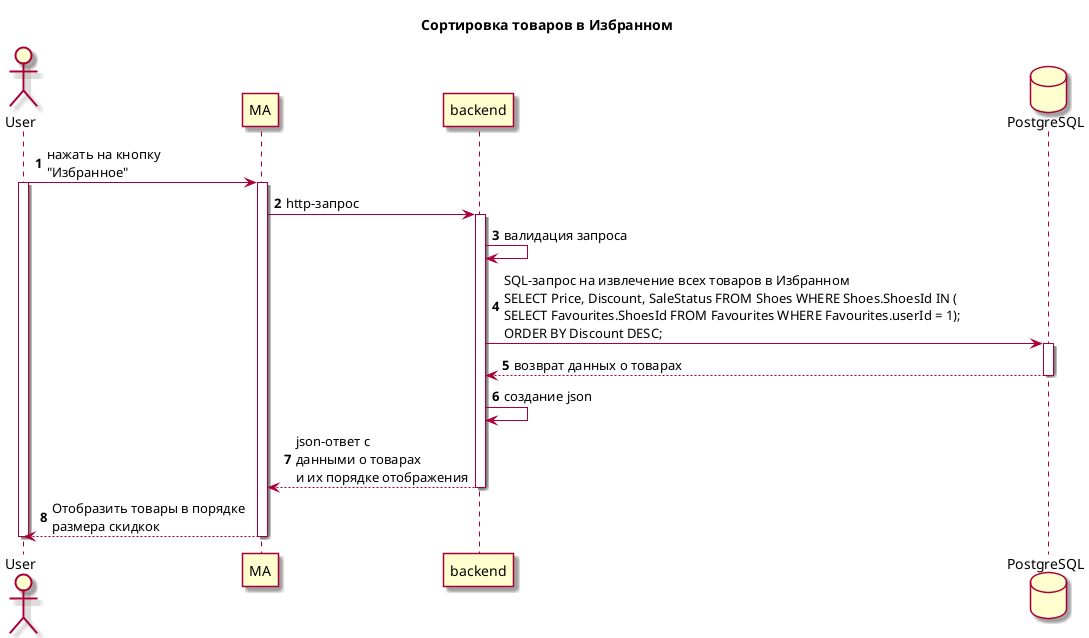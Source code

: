 @startuml
title Сортировка товаров в Избранном
skin rose
autonumber

actor User
participant MA
participant backend
database PostgreSQL

User->MA: нажать на кнопку\n"Избранное"
activate User


activate MA
MA->backend: http-запрос

activate backend
backend->backend: валидация запроса
backend->PostgreSQL: SQL-запрос на извлечение всех товаров в Избранном\
                     \nSELECT Price, Discount, SaleStatus FROM Shoes WHERE Shoes.ShoesId IN (\
                     \nSELECT Favourites.ShoesId FROM Favourites WHERE Favourites.userId = 1);\
                     \nORDER BY Discount DESC; 
                     
activate PostgreSQL
PostgreSQL-->backend: возврат данных о товарах
deactivate PostgreSQL

backend->backend: создание json

backend-->MA: json-ответ с\nданными о товарах\nи их порядке отображения
deactivate backend
MA-->User: Отобразить товары в порядке\nразмера скидкок
deactivate MA
deactivate User

@enduml
